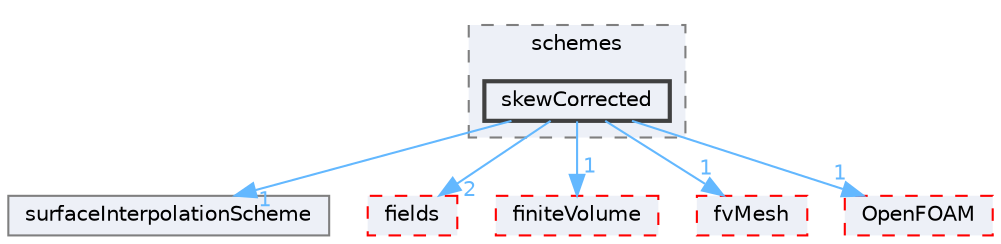 digraph "src/finiteVolume/interpolation/surfaceInterpolation/schemes/skewCorrected"
{
 // LATEX_PDF_SIZE
  bgcolor="transparent";
  edge [fontname=Helvetica,fontsize=10,labelfontname=Helvetica,labelfontsize=10];
  node [fontname=Helvetica,fontsize=10,shape=box,height=0.2,width=0.4];
  compound=true
  subgraph clusterdir_deb7d71175aa940c147966c547ebcb7e {
    graph [ bgcolor="#edf0f7", pencolor="grey50", label="schemes", fontname=Helvetica,fontsize=10 style="filled,dashed", URL="dir_deb7d71175aa940c147966c547ebcb7e.html",tooltip=""]
  dir_b31a297922b308846172e07b946bd24e [label="skewCorrected", fillcolor="#edf0f7", color="grey25", style="filled,bold", URL="dir_b31a297922b308846172e07b946bd24e.html",tooltip=""];
  }
  dir_19d3b1afd53ea5e65e1bc53b79dacb85 [label="surfaceInterpolationScheme", fillcolor="#edf0f7", color="grey50", style="filled", URL="dir_19d3b1afd53ea5e65e1bc53b79dacb85.html",tooltip=""];
  dir_25ab4a83a983f7bb7a38b7f63bb141b7 [label="fields", fillcolor="#edf0f7", color="red", style="filled,dashed", URL="dir_25ab4a83a983f7bb7a38b7f63bb141b7.html",tooltip=""];
  dir_2ea871e4defbdbd60808750cae643c63 [label="finiteVolume", fillcolor="#edf0f7", color="red", style="filled,dashed", URL="dir_2ea871e4defbdbd60808750cae643c63.html",tooltip=""];
  dir_c382fa095c9c33d8673c0dd60aaef275 [label="fvMesh", fillcolor="#edf0f7", color="red", style="filled,dashed", URL="dir_c382fa095c9c33d8673c0dd60aaef275.html",tooltip=""];
  dir_c5473ff19b20e6ec4dfe5c310b3778a8 [label="OpenFOAM", fillcolor="#edf0f7", color="red", style="filled,dashed", URL="dir_c5473ff19b20e6ec4dfe5c310b3778a8.html",tooltip=""];
  dir_b31a297922b308846172e07b946bd24e->dir_19d3b1afd53ea5e65e1bc53b79dacb85 [headlabel="1", labeldistance=1.5 headhref="dir_003573_003849.html" href="dir_003573_003849.html" color="steelblue1" fontcolor="steelblue1"];
  dir_b31a297922b308846172e07b946bd24e->dir_25ab4a83a983f7bb7a38b7f63bb141b7 [headlabel="2", labeldistance=1.5 headhref="dir_003573_001332.html" href="dir_003573_001332.html" color="steelblue1" fontcolor="steelblue1"];
  dir_b31a297922b308846172e07b946bd24e->dir_2ea871e4defbdbd60808750cae643c63 [headlabel="1", labeldistance=1.5 headhref="dir_003573_001388.html" href="dir_003573_001388.html" color="steelblue1" fontcolor="steelblue1"];
  dir_b31a297922b308846172e07b946bd24e->dir_c382fa095c9c33d8673c0dd60aaef275 [headlabel="1", labeldistance=1.5 headhref="dir_003573_001544.html" href="dir_003573_001544.html" color="steelblue1" fontcolor="steelblue1"];
  dir_b31a297922b308846172e07b946bd24e->dir_c5473ff19b20e6ec4dfe5c310b3778a8 [headlabel="1", labeldistance=1.5 headhref="dir_003573_002695.html" href="dir_003573_002695.html" color="steelblue1" fontcolor="steelblue1"];
}
